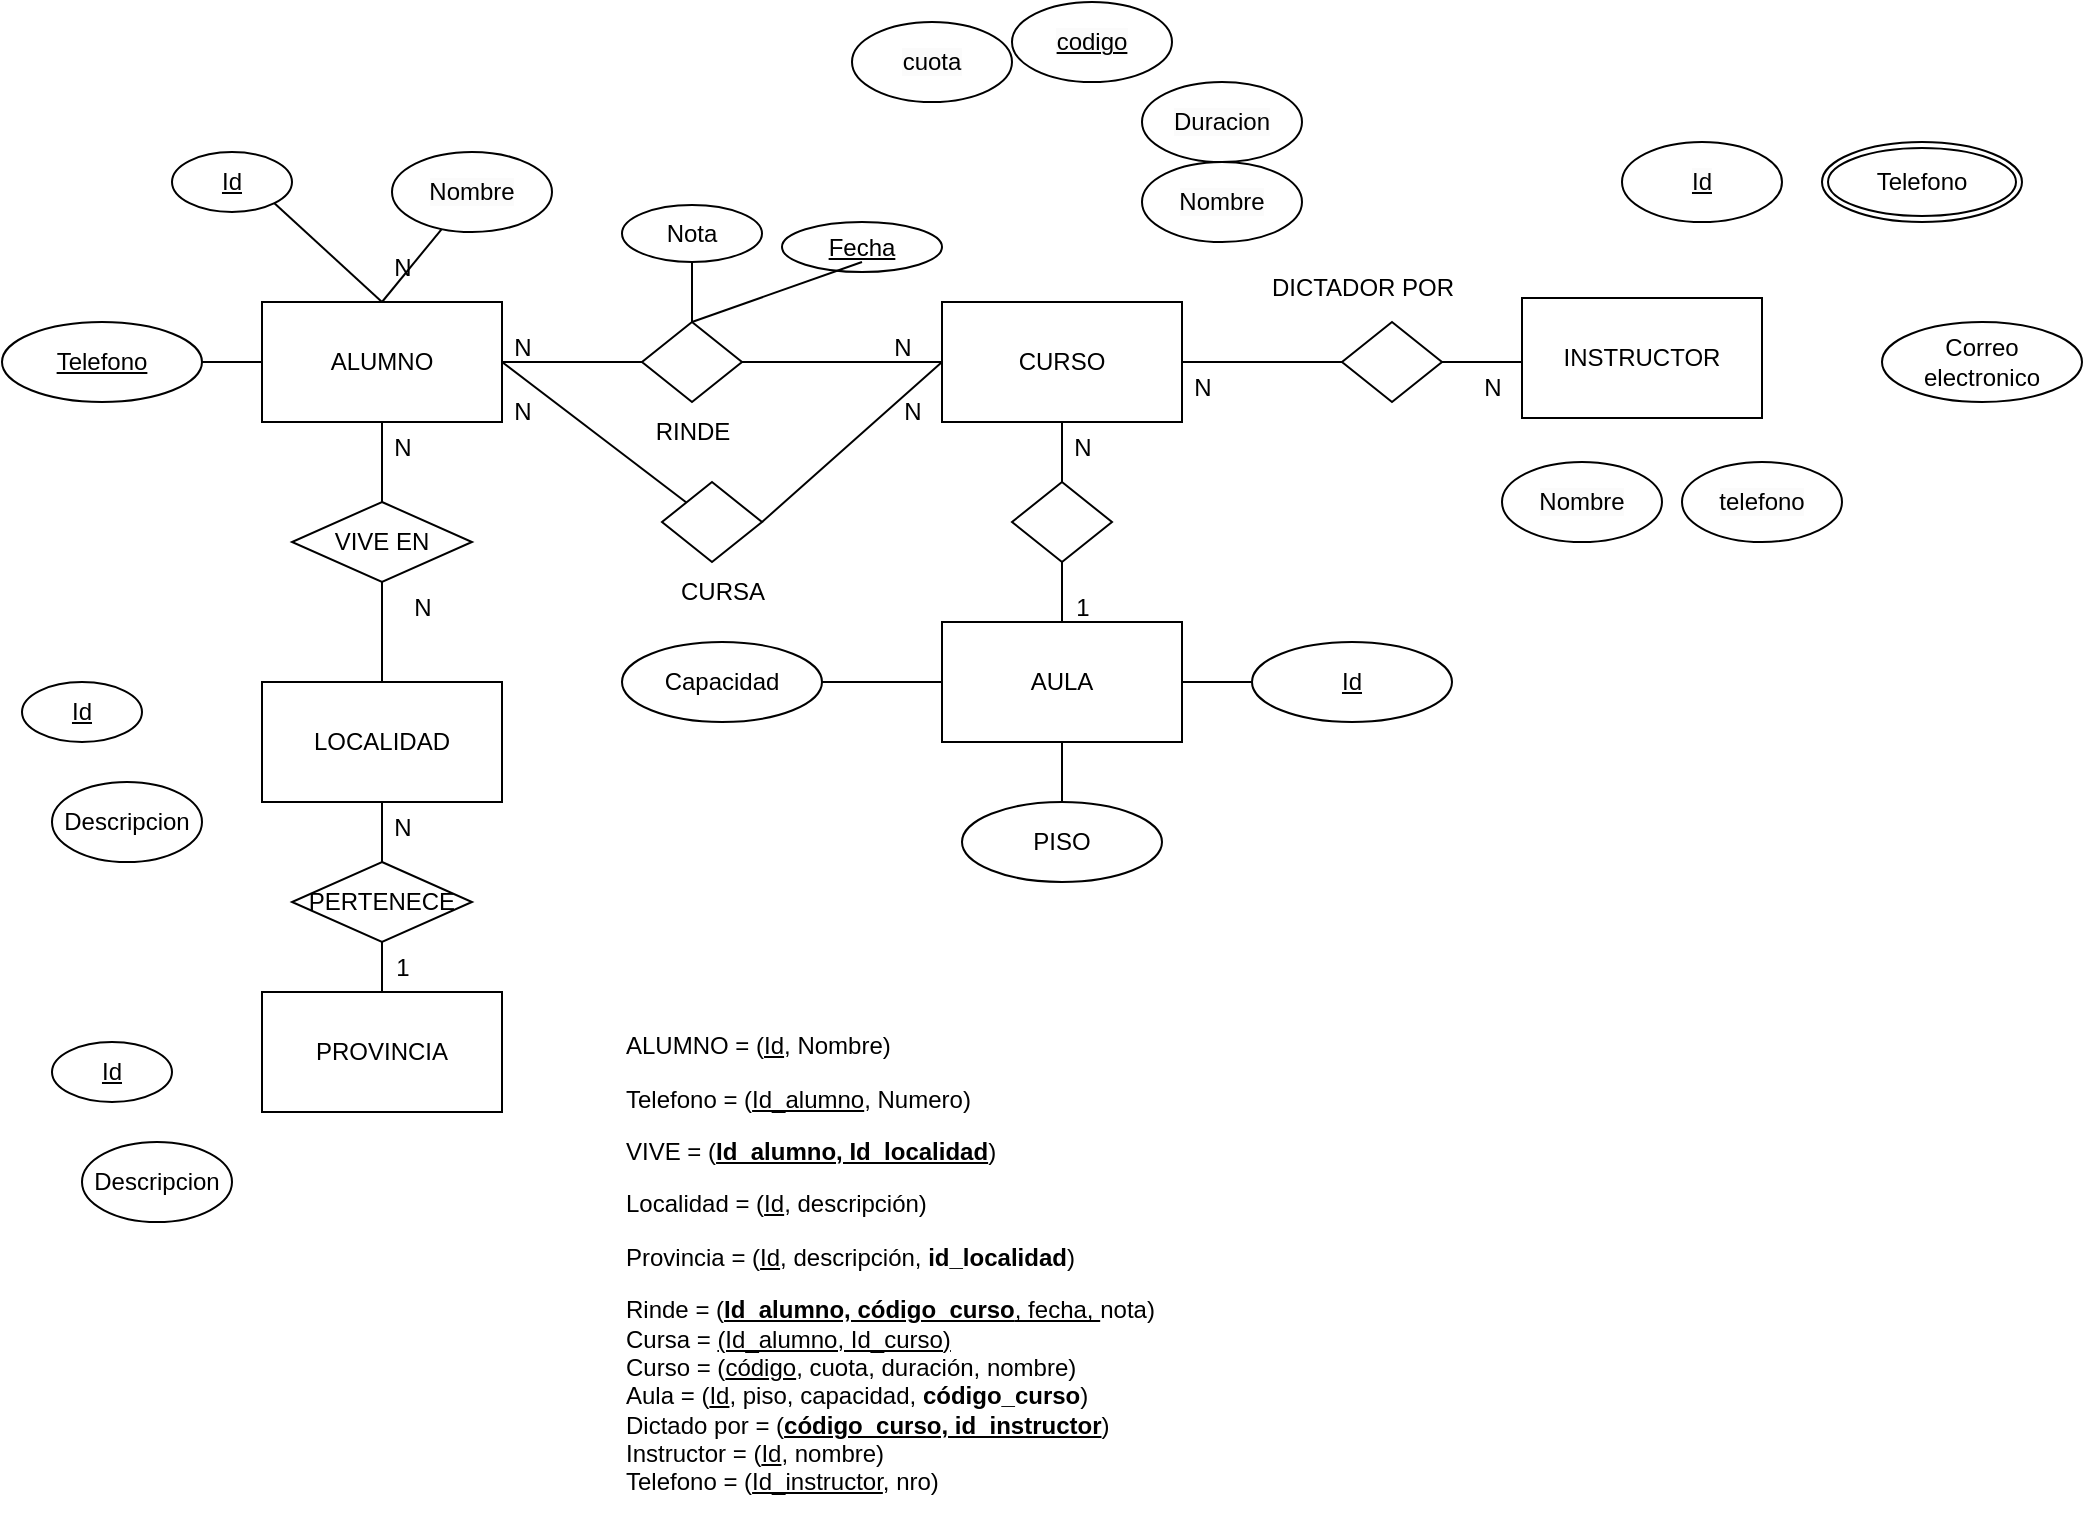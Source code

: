 <mxfile version="21.2.1" type="device">
  <diagram name="Página-1" id="encAISU7flxPcGQpS7jm">
    <mxGraphModel dx="1781" dy="584" grid="1" gridSize="10" guides="1" tooltips="1" connect="1" arrows="1" fold="1" page="1" pageScale="1" pageWidth="827" pageHeight="1169" math="0" shadow="0">
      <root>
        <mxCell id="0" />
        <mxCell id="1" parent="0" />
        <mxCell id="7ZLixm811Vy6vhKqSGCK-1" value="ALUMNO" style="rounded=0;whiteSpace=wrap;html=1;" parent="1" vertex="1">
          <mxGeometry x="60" y="180" width="120" height="60" as="geometry" />
        </mxCell>
        <mxCell id="7ZLixm811Vy6vhKqSGCK-2" value="CURSO" style="rounded=0;whiteSpace=wrap;html=1;" parent="1" vertex="1">
          <mxGeometry x="400" y="180" width="120" height="60" as="geometry" />
        </mxCell>
        <mxCell id="7ZLixm811Vy6vhKqSGCK-6" value="&lt;span style=&quot;color: rgb(0, 0, 0); font-family: Helvetica; font-size: 12px; font-style: normal; font-variant-ligatures: normal; font-variant-caps: normal; font-weight: 400; letter-spacing: normal; orphans: 2; text-align: center; text-indent: 0px; text-transform: none; widows: 2; word-spacing: 0px; -webkit-text-stroke-width: 0px; background-color: rgb(251, 251, 251); text-decoration-thickness: initial; text-decoration-style: initial; text-decoration-color: initial; float: none; display: inline !important;&quot;&gt;Nombre&lt;/span&gt;" style="ellipse;whiteSpace=wrap;html=1;" parent="1" vertex="1">
          <mxGeometry x="125" y="105" width="80" height="40" as="geometry" />
        </mxCell>
        <mxCell id="7ZLixm811Vy6vhKqSGCK-8" value="&lt;u&gt;Id&lt;/u&gt;" style="ellipse;whiteSpace=wrap;html=1;" parent="1" vertex="1">
          <mxGeometry x="15" y="105" width="60" height="30" as="geometry" />
        </mxCell>
        <mxCell id="7ZLixm811Vy6vhKqSGCK-9" value="" style="rhombus;whiteSpace=wrap;html=1;" parent="1" vertex="1">
          <mxGeometry x="260" y="270" width="50" height="40" as="geometry" />
        </mxCell>
        <mxCell id="7ZLixm811Vy6vhKqSGCK-10" value="" style="endArrow=none;html=1;rounded=0;exitX=1;exitY=0.5;exitDx=0;exitDy=0;" parent="1" source="7ZLixm811Vy6vhKqSGCK-1" target="7ZLixm811Vy6vhKqSGCK-9" edge="1">
          <mxGeometry width="50" height="50" relative="1" as="geometry">
            <mxPoint x="390" y="340" as="sourcePoint" />
            <mxPoint x="440" y="290" as="targetPoint" />
          </mxGeometry>
        </mxCell>
        <mxCell id="7ZLixm811Vy6vhKqSGCK-11" value="" style="endArrow=none;html=1;rounded=0;entryX=0;entryY=0.5;entryDx=0;entryDy=0;exitX=1;exitY=0.5;exitDx=0;exitDy=0;" parent="1" source="7ZLixm811Vy6vhKqSGCK-9" target="7ZLixm811Vy6vhKqSGCK-2" edge="1">
          <mxGeometry width="50" height="50" relative="1" as="geometry">
            <mxPoint x="390" y="340" as="sourcePoint" />
            <mxPoint x="440" y="290" as="targetPoint" />
          </mxGeometry>
        </mxCell>
        <mxCell id="7ZLixm811Vy6vhKqSGCK-12" value="CURSA" style="text;html=1;align=center;verticalAlign=middle;resizable=0;points=[];autosize=1;strokeColor=none;fillColor=none;" parent="1" vertex="1">
          <mxGeometry x="255" y="310" width="70" height="30" as="geometry" />
        </mxCell>
        <mxCell id="7ZLixm811Vy6vhKqSGCK-14" value="" style="rhombus;whiteSpace=wrap;html=1;" parent="1" vertex="1">
          <mxGeometry x="600" y="190" width="50" height="40" as="geometry" />
        </mxCell>
        <mxCell id="7ZLixm811Vy6vhKqSGCK-15" value="" style="endArrow=none;html=1;rounded=0;exitX=1;exitY=0.5;exitDx=0;exitDy=0;" parent="1" target="7ZLixm811Vy6vhKqSGCK-14" edge="1">
          <mxGeometry width="50" height="50" relative="1" as="geometry">
            <mxPoint x="520" y="210" as="sourcePoint" />
            <mxPoint x="780" y="290" as="targetPoint" />
          </mxGeometry>
        </mxCell>
        <mxCell id="7ZLixm811Vy6vhKqSGCK-16" value="" style="endArrow=none;html=1;rounded=0;entryX=0;entryY=0.5;entryDx=0;entryDy=0;exitX=1;exitY=0.5;exitDx=0;exitDy=0;" parent="1" source="7ZLixm811Vy6vhKqSGCK-14" edge="1">
          <mxGeometry width="50" height="50" relative="1" as="geometry">
            <mxPoint x="730" y="340" as="sourcePoint" />
            <mxPoint x="740" y="210" as="targetPoint" />
          </mxGeometry>
        </mxCell>
        <mxCell id="7ZLixm811Vy6vhKqSGCK-17" value="INSTRUCTOR" style="rounded=0;whiteSpace=wrap;html=1;" parent="1" vertex="1">
          <mxGeometry x="690" y="178" width="120" height="60" as="geometry" />
        </mxCell>
        <mxCell id="7ZLixm811Vy6vhKqSGCK-18" value="N" style="text;html=1;align=center;verticalAlign=middle;resizable=0;points=[];autosize=1;strokeColor=none;fillColor=none;" parent="1" vertex="1">
          <mxGeometry x="175" y="220" width="30" height="30" as="geometry" />
        </mxCell>
        <mxCell id="7ZLixm811Vy6vhKqSGCK-19" value="N" style="text;html=1;align=center;verticalAlign=middle;resizable=0;points=[];autosize=1;strokeColor=none;fillColor=none;" parent="1" vertex="1">
          <mxGeometry x="370" y="220" width="30" height="30" as="geometry" />
        </mxCell>
        <mxCell id="7ZLixm811Vy6vhKqSGCK-20" value="N" style="text;html=1;align=center;verticalAlign=middle;resizable=0;points=[];autosize=1;strokeColor=none;fillColor=none;" parent="1" vertex="1">
          <mxGeometry x="515" y="208" width="30" height="30" as="geometry" />
        </mxCell>
        <mxCell id="7ZLixm811Vy6vhKqSGCK-21" value="N" style="text;html=1;align=center;verticalAlign=middle;resizable=0;points=[];autosize=1;strokeColor=none;fillColor=none;" parent="1" vertex="1">
          <mxGeometry x="660" y="208" width="30" height="30" as="geometry" />
        </mxCell>
        <mxCell id="7ZLixm811Vy6vhKqSGCK-22" value="&lt;span style=&quot;color: rgb(0, 0, 0); font-family: Helvetica; font-size: 12px; font-style: normal; font-variant-ligatures: normal; font-variant-caps: normal; font-weight: 400; letter-spacing: normal; orphans: 2; text-align: center; text-indent: 0px; text-transform: none; widows: 2; word-spacing: 0px; -webkit-text-stroke-width: 0px; background-color: rgb(251, 251, 251); text-decoration-thickness: initial; text-decoration-style: initial; text-decoration-color: initial; float: none; display: inline !important;&quot;&gt;Duracion&lt;/span&gt;" style="ellipse;whiteSpace=wrap;html=1;" parent="1" vertex="1">
          <mxGeometry x="500" y="70" width="80" height="40" as="geometry" />
        </mxCell>
        <mxCell id="7ZLixm811Vy6vhKqSGCK-23" value="&lt;span style=&quot;color: rgb(0, 0, 0); font-family: Helvetica; font-size: 12px; font-style: normal; font-variant-ligatures: normal; font-variant-caps: normal; font-weight: 400; letter-spacing: normal; orphans: 2; text-align: center; text-indent: 0px; text-transform: none; widows: 2; word-spacing: 0px; -webkit-text-stroke-width: 0px; background-color: rgb(251, 251, 251); text-decoration-thickness: initial; text-decoration-style: initial; text-decoration-color: initial; float: none; display: inline !important;&quot;&gt;&lt;u&gt;codigo&lt;/u&gt;&lt;/span&gt;" style="ellipse;whiteSpace=wrap;html=1;" parent="1" vertex="1">
          <mxGeometry x="435" y="30" width="80" height="40" as="geometry" />
        </mxCell>
        <mxCell id="7ZLixm811Vy6vhKqSGCK-24" value="&lt;span style=&quot;color: rgb(0, 0, 0); font-family: Helvetica; font-size: 12px; font-style: normal; font-variant-ligatures: normal; font-variant-caps: normal; font-weight: 400; letter-spacing: normal; orphans: 2; text-align: center; text-indent: 0px; text-transform: none; widows: 2; word-spacing: 0px; -webkit-text-stroke-width: 0px; background-color: rgb(251, 251, 251); text-decoration-thickness: initial; text-decoration-style: initial; text-decoration-color: initial; float: none; display: inline !important;&quot;&gt;Nombre&lt;/span&gt;" style="ellipse;whiteSpace=wrap;html=1;" parent="1" vertex="1">
          <mxGeometry x="500" y="110" width="80" height="40" as="geometry" />
        </mxCell>
        <mxCell id="7ZLixm811Vy6vhKqSGCK-25" value="&lt;span style=&quot;color: rgb(0, 0, 0); font-family: Helvetica; font-size: 12px; font-style: normal; font-variant-ligatures: normal; font-variant-caps: normal; font-weight: 400; letter-spacing: normal; orphans: 2; text-align: center; text-indent: 0px; text-transform: none; widows: 2; word-spacing: 0px; -webkit-text-stroke-width: 0px; background-color: rgb(251, 251, 251); text-decoration-thickness: initial; text-decoration-style: initial; text-decoration-color: initial; float: none; display: inline !important;&quot;&gt;cuota&lt;/span&gt;" style="ellipse;whiteSpace=wrap;html=1;" parent="1" vertex="1">
          <mxGeometry x="355" y="40" width="80" height="40" as="geometry" />
        </mxCell>
        <mxCell id="7ZLixm811Vy6vhKqSGCK-26" value="&lt;span style=&quot;color: rgb(0, 0, 0); font-family: Helvetica; font-size: 12px; font-style: normal; font-variant-ligatures: normal; font-variant-caps: normal; font-weight: 400; letter-spacing: normal; orphans: 2; text-align: center; text-indent: 0px; text-transform: none; widows: 2; word-spacing: 0px; -webkit-text-stroke-width: 0px; background-color: rgb(251, 251, 251); text-decoration-thickness: initial; text-decoration-style: initial; text-decoration-color: initial; float: none; display: inline !important;&quot;&gt;telefono&lt;/span&gt;" style="ellipse;whiteSpace=wrap;html=1;" parent="1" vertex="1">
          <mxGeometry x="770" y="260" width="80" height="40" as="geometry" />
        </mxCell>
        <mxCell id="7ZLixm811Vy6vhKqSGCK-27" value="&lt;span style=&quot;color: rgb(0, 0, 0); font-family: Helvetica; font-size: 12px; font-style: normal; font-variant-ligatures: normal; font-variant-caps: normal; font-weight: 400; letter-spacing: normal; orphans: 2; text-align: center; text-indent: 0px; text-transform: none; widows: 2; word-spacing: 0px; -webkit-text-stroke-width: 0px; background-color: rgb(251, 251, 251); text-decoration-thickness: initial; text-decoration-style: initial; text-decoration-color: initial; float: none; display: inline !important;&quot;&gt;Nombre&lt;/span&gt;" style="ellipse;whiteSpace=wrap;html=1;" parent="1" vertex="1">
          <mxGeometry x="680" y="260" width="80" height="40" as="geometry" />
        </mxCell>
        <mxCell id="7ZLixm811Vy6vhKqSGCK-28" value="&lt;span style=&quot;color: rgb(0, 0, 0); font-family: Helvetica; font-size: 12px; font-style: normal; font-variant-ligatures: normal; font-variant-caps: normal; font-weight: 400; letter-spacing: normal; orphans: 2; text-align: center; text-indent: 0px; text-transform: none; widows: 2; word-spacing: 0px; -webkit-text-stroke-width: 0px; background-color: rgb(251, 251, 251); text-decoration-thickness: initial; text-decoration-style: initial; text-decoration-color: initial; float: none; display: inline !important;&quot;&gt;&lt;u&gt;Id&lt;/u&gt;&lt;/span&gt;" style="ellipse;whiteSpace=wrap;html=1;" parent="1" vertex="1">
          <mxGeometry x="740" y="100" width="80" height="40" as="geometry" />
        </mxCell>
        <mxCell id="7ZLixm811Vy6vhKqSGCK-29" value="DICTADOR POR" style="text;html=1;align=center;verticalAlign=middle;resizable=0;points=[];autosize=1;strokeColor=none;fillColor=none;" parent="1" vertex="1">
          <mxGeometry x="555" y="158" width="110" height="30" as="geometry" />
        </mxCell>
        <mxCell id="7ZLixm811Vy6vhKqSGCK-31" value="" style="endArrow=none;html=1;rounded=0;exitX=1;exitY=0.5;exitDx=0;exitDy=0;" parent="1" target="7ZLixm811Vy6vhKqSGCK-1" edge="1">
          <mxGeometry relative="1" as="geometry">
            <mxPoint x="30" y="210" as="sourcePoint" />
            <mxPoint x="490" y="330" as="targetPoint" />
          </mxGeometry>
        </mxCell>
        <mxCell id="7ZLixm811Vy6vhKqSGCK-34" value="" style="endArrow=none;html=1;rounded=0;entryX=0.5;entryY=0;entryDx=0;entryDy=0;" parent="1" source="7ZLixm811Vy6vhKqSGCK-6" target="7ZLixm811Vy6vhKqSGCK-1" edge="1">
          <mxGeometry relative="1" as="geometry">
            <mxPoint x="330" y="320" as="sourcePoint" />
            <mxPoint x="490" y="320" as="targetPoint" />
          </mxGeometry>
        </mxCell>
        <mxCell id="7ZLixm811Vy6vhKqSGCK-35" value="" style="endArrow=none;html=1;rounded=0;exitX=1;exitY=1;exitDx=0;exitDy=0;entryX=0.5;entryY=0;entryDx=0;entryDy=0;" parent="1" source="7ZLixm811Vy6vhKqSGCK-8" target="7ZLixm811Vy6vhKqSGCK-1" edge="1">
          <mxGeometry relative="1" as="geometry">
            <mxPoint x="330" y="320" as="sourcePoint" />
            <mxPoint x="490" y="320" as="targetPoint" />
          </mxGeometry>
        </mxCell>
        <mxCell id="7ZLixm811Vy6vhKqSGCK-36" value="Telefono" style="ellipse;shape=doubleEllipse;margin=3;whiteSpace=wrap;html=1;align=center;" parent="1" vertex="1">
          <mxGeometry x="840" y="100" width="100" height="40" as="geometry" />
        </mxCell>
        <mxCell id="7ZLixm811Vy6vhKqSGCK-37" value="Correo electronico" style="ellipse;whiteSpace=wrap;html=1;align=center;" parent="1" vertex="1">
          <mxGeometry x="870" y="190" width="100" height="40" as="geometry" />
        </mxCell>
        <mxCell id="7ZLixm811Vy6vhKqSGCK-38" value="Telefono" style="ellipse;whiteSpace=wrap;html=1;align=center;fontStyle=4;" parent="1" vertex="1">
          <mxGeometry x="-70" y="190" width="100" height="40" as="geometry" />
        </mxCell>
        <mxCell id="7ZLixm811Vy6vhKqSGCK-39" value="" style="endArrow=none;html=1;rounded=0;" parent="1" source="7ZLixm811Vy6vhKqSGCK-2" edge="1">
          <mxGeometry relative="1" as="geometry">
            <mxPoint x="320" y="320" as="sourcePoint" />
            <mxPoint x="460" y="280" as="targetPoint" />
          </mxGeometry>
        </mxCell>
        <mxCell id="7ZLixm811Vy6vhKqSGCK-40" value="" style="rhombus;whiteSpace=wrap;html=1;" parent="1" vertex="1">
          <mxGeometry x="435" y="270" width="50" height="40" as="geometry" />
        </mxCell>
        <mxCell id="7ZLixm811Vy6vhKqSGCK-42" value="" style="endArrow=none;html=1;rounded=0;exitX=0.5;exitY=1;exitDx=0;exitDy=0;" parent="1" source="7ZLixm811Vy6vhKqSGCK-40" edge="1">
          <mxGeometry relative="1" as="geometry">
            <mxPoint x="470" y="250" as="sourcePoint" />
            <mxPoint x="460" y="340" as="targetPoint" />
          </mxGeometry>
        </mxCell>
        <mxCell id="7ZLixm811Vy6vhKqSGCK-43" value="AULA" style="rounded=0;whiteSpace=wrap;html=1;" parent="1" vertex="1">
          <mxGeometry x="400" y="340" width="120" height="60" as="geometry" />
        </mxCell>
        <mxCell id="7ZLixm811Vy6vhKqSGCK-44" value="N" style="text;html=1;align=center;verticalAlign=middle;resizable=0;points=[];autosize=1;strokeColor=none;fillColor=none;" parent="1" vertex="1">
          <mxGeometry x="455" y="238" width="30" height="30" as="geometry" />
        </mxCell>
        <mxCell id="7ZLixm811Vy6vhKqSGCK-45" value="1" style="text;html=1;align=center;verticalAlign=middle;resizable=0;points=[];autosize=1;strokeColor=none;fillColor=none;" parent="1" vertex="1">
          <mxGeometry x="455" y="318" width="30" height="30" as="geometry" />
        </mxCell>
        <mxCell id="7ZLixm811Vy6vhKqSGCK-46" value="Capacidad" style="ellipse;whiteSpace=wrap;html=1;align=center;" parent="1" vertex="1">
          <mxGeometry x="240" y="350" width="100" height="40" as="geometry" />
        </mxCell>
        <mxCell id="7ZLixm811Vy6vhKqSGCK-47" value="PISO" style="ellipse;whiteSpace=wrap;html=1;align=center;" parent="1" vertex="1">
          <mxGeometry x="410" y="430" width="100" height="40" as="geometry" />
        </mxCell>
        <mxCell id="7ZLixm811Vy6vhKqSGCK-49" value="&lt;u&gt;Id&lt;/u&gt;" style="ellipse;whiteSpace=wrap;html=1;align=center;" parent="1" vertex="1">
          <mxGeometry x="555" y="350" width="100" height="40" as="geometry" />
        </mxCell>
        <mxCell id="7ZLixm811Vy6vhKqSGCK-50" value="" style="endArrow=none;html=1;rounded=0;exitX=1;exitY=0.5;exitDx=0;exitDy=0;" parent="1" source="7ZLixm811Vy6vhKqSGCK-46" target="7ZLixm811Vy6vhKqSGCK-43" edge="1">
          <mxGeometry relative="1" as="geometry">
            <mxPoint x="320" y="320" as="sourcePoint" />
            <mxPoint x="480" y="320" as="targetPoint" />
          </mxGeometry>
        </mxCell>
        <mxCell id="7ZLixm811Vy6vhKqSGCK-52" value="" style="endArrow=none;html=1;rounded=0;exitX=0.5;exitY=0;exitDx=0;exitDy=0;entryX=0.5;entryY=1;entryDx=0;entryDy=0;" parent="1" source="7ZLixm811Vy6vhKqSGCK-47" target="7ZLixm811Vy6vhKqSGCK-43" edge="1">
          <mxGeometry relative="1" as="geometry">
            <mxPoint x="320" y="320" as="sourcePoint" />
            <mxPoint x="480" y="320" as="targetPoint" />
          </mxGeometry>
        </mxCell>
        <mxCell id="7ZLixm811Vy6vhKqSGCK-53" value="" style="endArrow=none;html=1;rounded=0;entryX=0;entryY=0.5;entryDx=0;entryDy=0;" parent="1" source="7ZLixm811Vy6vhKqSGCK-43" target="7ZLixm811Vy6vhKqSGCK-49" edge="1">
          <mxGeometry relative="1" as="geometry">
            <mxPoint x="320" y="320" as="sourcePoint" />
            <mxPoint x="480" y="320" as="targetPoint" />
          </mxGeometry>
        </mxCell>
        <mxCell id="7ZLixm811Vy6vhKqSGCK-58" value="" style="endArrow=none;html=1;rounded=0;exitX=0.5;exitY=1;exitDx=0;exitDy=0;" parent="1" source="7ZLixm811Vy6vhKqSGCK-1" edge="1">
          <mxGeometry relative="1" as="geometry">
            <mxPoint x="320" y="220" as="sourcePoint" />
            <mxPoint x="120" y="280" as="targetPoint" />
          </mxGeometry>
        </mxCell>
        <mxCell id="7ZLixm811Vy6vhKqSGCK-59" value="VIVE EN" style="shape=rhombus;perimeter=rhombusPerimeter;whiteSpace=wrap;html=1;align=center;" parent="1" vertex="1">
          <mxGeometry x="75" y="280" width="90" height="40" as="geometry" />
        </mxCell>
        <mxCell id="7ZLixm811Vy6vhKqSGCK-60" value="" style="endArrow=none;html=1;rounded=0;entryX=0.5;entryY=1;entryDx=0;entryDy=0;exitX=0.5;exitY=0;exitDx=0;exitDy=0;" parent="1" target="7ZLixm811Vy6vhKqSGCK-59" edge="1" source="7ZLixm811Vy6vhKqSGCK-61">
          <mxGeometry relative="1" as="geometry">
            <mxPoint x="120" y="360" as="sourcePoint" />
            <mxPoint x="130" y="290" as="targetPoint" />
          </mxGeometry>
        </mxCell>
        <mxCell id="7ZLixm811Vy6vhKqSGCK-61" value="LOCALIDAD" style="rounded=0;whiteSpace=wrap;html=1;" parent="1" vertex="1">
          <mxGeometry x="60" y="370" width="120" height="60" as="geometry" />
        </mxCell>
        <mxCell id="7ZLixm811Vy6vhKqSGCK-73" value="N" style="text;html=1;align=center;verticalAlign=middle;resizable=0;points=[];autosize=1;strokeColor=none;fillColor=none;" parent="1" vertex="1">
          <mxGeometry x="115" y="148" width="30" height="30" as="geometry" />
        </mxCell>
        <mxCell id="7ZLixm811Vy6vhKqSGCK-75" value="" style="endArrow=none;html=1;rounded=0;exitX=0.5;exitY=1;exitDx=0;exitDy=0;entryX=0.5;entryY=0;entryDx=0;entryDy=0;" parent="1" edge="1" target="7ZLixm811Vy6vhKqSGCK-76" source="7ZLixm811Vy6vhKqSGCK-61">
          <mxGeometry relative="1" as="geometry">
            <mxPoint x="128" y="436.01" as="sourcePoint" />
            <mxPoint x="120" y="450" as="targetPoint" />
          </mxGeometry>
        </mxCell>
        <mxCell id="7ZLixm811Vy6vhKqSGCK-76" value="PERTENECE" style="shape=rhombus;perimeter=rhombusPerimeter;whiteSpace=wrap;html=1;align=center;" parent="1" vertex="1">
          <mxGeometry x="75" y="460" width="90" height="40" as="geometry" />
        </mxCell>
        <mxCell id="7ZLixm811Vy6vhKqSGCK-78" value="" style="endArrow=none;html=1;rounded=0;entryX=0.5;entryY=1;entryDx=0;entryDy=0;exitX=0.5;exitY=0.083;exitDx=0;exitDy=0;exitPerimeter=0;" parent="1" source="7ZLixm811Vy6vhKqSGCK-79" target="7ZLixm811Vy6vhKqSGCK-76" edge="1">
          <mxGeometry relative="1" as="geometry">
            <mxPoint x="120" y="520" as="sourcePoint" />
            <mxPoint x="130" y="330" as="targetPoint" />
          </mxGeometry>
        </mxCell>
        <mxCell id="7ZLixm811Vy6vhKqSGCK-79" value="PROVINCIA" style="rounded=0;whiteSpace=wrap;html=1;" parent="1" vertex="1">
          <mxGeometry x="60" y="525" width="120" height="60" as="geometry" />
        </mxCell>
        <mxCell id="7ZLixm811Vy6vhKqSGCK-81" value="" style="endArrow=none;html=1;rounded=0;" parent="1" source="7ZLixm811Vy6vhKqSGCK-1" edge="1">
          <mxGeometry relative="1" as="geometry">
            <mxPoint x="320" y="120" as="sourcePoint" />
            <mxPoint x="250" y="210" as="targetPoint" />
          </mxGeometry>
        </mxCell>
        <mxCell id="7ZLixm811Vy6vhKqSGCK-82" value="" style="rhombus;whiteSpace=wrap;html=1;" parent="1" vertex="1">
          <mxGeometry x="250" y="190" width="50" height="40" as="geometry" />
        </mxCell>
        <mxCell id="7ZLixm811Vy6vhKqSGCK-84" value="RINDE" style="text;html=1;align=center;verticalAlign=middle;resizable=0;points=[];autosize=1;strokeColor=none;fillColor=none;" parent="1" vertex="1">
          <mxGeometry x="245" y="230" width="60" height="30" as="geometry" />
        </mxCell>
        <mxCell id="7ZLixm811Vy6vhKqSGCK-85" value="" style="endArrow=none;html=1;rounded=0;exitX=1;exitY=0.5;exitDx=0;exitDy=0;" parent="1" source="7ZLixm811Vy6vhKqSGCK-82" target="7ZLixm811Vy6vhKqSGCK-2" edge="1">
          <mxGeometry relative="1" as="geometry">
            <mxPoint x="320" y="120" as="sourcePoint" />
            <mxPoint x="480" y="120" as="targetPoint" />
          </mxGeometry>
        </mxCell>
        <mxCell id="7ZLixm811Vy6vhKqSGCK-86" value="N" style="text;html=1;align=center;verticalAlign=middle;resizable=0;points=[];autosize=1;strokeColor=none;fillColor=none;" parent="1" vertex="1">
          <mxGeometry x="175" y="188" width="30" height="30" as="geometry" />
        </mxCell>
        <mxCell id="7ZLixm811Vy6vhKqSGCK-87" value="N" style="text;html=1;align=center;verticalAlign=middle;resizable=0;points=[];autosize=1;strokeColor=none;fillColor=none;" parent="1" vertex="1">
          <mxGeometry x="365" y="188" width="30" height="30" as="geometry" />
        </mxCell>
        <mxCell id="nnJiqm5LS891x8uS15BC-1" value="N" style="text;html=1;align=center;verticalAlign=middle;resizable=0;points=[];autosize=1;strokeColor=none;fillColor=none;" vertex="1" parent="1">
          <mxGeometry x="115" y="238" width="30" height="30" as="geometry" />
        </mxCell>
        <mxCell id="nnJiqm5LS891x8uS15BC-2" value="N" style="text;html=1;align=center;verticalAlign=middle;resizable=0;points=[];autosize=1;strokeColor=none;fillColor=none;" vertex="1" parent="1">
          <mxGeometry x="125" y="318" width="30" height="30" as="geometry" />
        </mxCell>
        <mxCell id="nnJiqm5LS891x8uS15BC-7" value="Descripcion" style="ellipse;whiteSpace=wrap;html=1;" vertex="1" parent="1">
          <mxGeometry x="-45" y="420" width="75" height="40" as="geometry" />
        </mxCell>
        <mxCell id="nnJiqm5LS891x8uS15BC-8" value="&lt;u&gt;Id&lt;/u&gt;" style="ellipse;whiteSpace=wrap;html=1;" vertex="1" parent="1">
          <mxGeometry x="-60" y="370" width="60" height="30" as="geometry" />
        </mxCell>
        <mxCell id="nnJiqm5LS891x8uS15BC-9" value="Descripcion" style="ellipse;whiteSpace=wrap;html=1;" vertex="1" parent="1">
          <mxGeometry x="-30" y="600" width="75" height="40" as="geometry" />
        </mxCell>
        <mxCell id="nnJiqm5LS891x8uS15BC-10" value="&lt;u&gt;Id&lt;/u&gt;" style="ellipse;whiteSpace=wrap;html=1;" vertex="1" parent="1">
          <mxGeometry x="-45" y="550" width="60" height="30" as="geometry" />
        </mxCell>
        <mxCell id="nnJiqm5LS891x8uS15BC-14" value="1" style="text;html=1;align=center;verticalAlign=middle;resizable=0;points=[];autosize=1;strokeColor=none;fillColor=none;" vertex="1" parent="1">
          <mxGeometry x="115" y="498" width="30" height="30" as="geometry" />
        </mxCell>
        <mxCell id="nnJiqm5LS891x8uS15BC-17" value="N" style="text;html=1;align=center;verticalAlign=middle;resizable=0;points=[];autosize=1;strokeColor=none;fillColor=none;" vertex="1" parent="1">
          <mxGeometry x="115" y="428" width="30" height="30" as="geometry" />
        </mxCell>
        <mxCell id="nnJiqm5LS891x8uS15BC-20" value="Nota" style="ellipse;whiteSpace=wrap;html=1;align=center;" vertex="1" parent="1">
          <mxGeometry x="240" y="131.5" width="70" height="28.5" as="geometry" />
        </mxCell>
        <mxCell id="nnJiqm5LS891x8uS15BC-21" value="&lt;u&gt;Fecha&lt;/u&gt;" style="ellipse;whiteSpace=wrap;html=1;align=center;" vertex="1" parent="1">
          <mxGeometry x="320" y="140" width="80" height="25" as="geometry" />
        </mxCell>
        <mxCell id="nnJiqm5LS891x8uS15BC-22" value="" style="endArrow=none;html=1;rounded=0;entryX=0.5;entryY=0;entryDx=0;entryDy=0;" edge="1" parent="1" target="7ZLixm811Vy6vhKqSGCK-82">
          <mxGeometry relative="1" as="geometry">
            <mxPoint x="360" y="160" as="sourcePoint" />
            <mxPoint x="430" y="210" as="targetPoint" />
          </mxGeometry>
        </mxCell>
        <mxCell id="nnJiqm5LS891x8uS15BC-23" value="" style="endArrow=none;html=1;rounded=0;exitX=0.5;exitY=1;exitDx=0;exitDy=0;" edge="1" parent="1" source="nnJiqm5LS891x8uS15BC-20" target="7ZLixm811Vy6vhKqSGCK-82">
          <mxGeometry relative="1" as="geometry">
            <mxPoint x="270" y="210" as="sourcePoint" />
            <mxPoint x="430" y="210" as="targetPoint" />
          </mxGeometry>
        </mxCell>
        <mxCell id="nnJiqm5LS891x8uS15BC-28" value="&lt;p class=&quot;MsoNormal&quot;&gt;ALUMNO = (&lt;u&gt;Id&lt;/u&gt;, Nombre)&lt;/p&gt;&lt;p class=&quot;MsoNormal&quot;&gt;&lt;span style=&quot;background-color: initial;&quot;&gt;Telefono = (&lt;/span&gt;&lt;u style=&quot;background-color: initial;&quot;&gt;Id_alumno&lt;/u&gt;&lt;span style=&quot;background-color: initial;&quot;&gt;, Numero)&lt;/span&gt;&lt;/p&gt;&lt;span style=&quot;background-color: initial;&quot;&gt;VIVE = (&lt;/span&gt;&lt;b style=&quot;background-color: initial;&quot;&gt;&lt;u&gt;Id_alumno, Id_localidad&lt;/u&gt;&lt;/b&gt;&lt;span style=&quot;background-color: initial;&quot;&gt;)&lt;/span&gt;&lt;br&gt;&lt;p class=&quot;MsoNormal&quot;&gt;Localidad = (&lt;u&gt;Id&lt;/u&gt;, descripción)&lt;/p&gt;&lt;p class=&quot;MsoNormal&quot;&gt;Provincia = (&lt;u&gt;Id&lt;/u&gt;, descripción, &lt;b&gt;id_localidad&lt;/b&gt;)&lt;/p&gt;&lt;span style=&quot;background-color: initial;&quot;&gt;Rinde = (&lt;/span&gt;&lt;b style=&quot;background-color: initial;&quot;&gt;&lt;u&gt;Id_alumno, código_curso&lt;/u&gt;&lt;/b&gt;&lt;u style=&quot;background-color: initial;&quot;&gt;, fecha, &lt;/u&gt;&lt;span style=&quot;background-color: initial;&quot;&gt;nota)&lt;br&gt;&lt;/span&gt;&lt;span style=&quot;background-color: initial;&quot;&gt;Cursa = &lt;/span&gt;&lt;u style=&quot;background-color: initial;&quot;&gt;(Id_alumno, Id_curso)&lt;/u&gt;&lt;span style=&quot;background-color: initial;&quot;&gt;&lt;br&gt;&lt;/span&gt;&lt;span style=&quot;background-color: initial;&quot;&gt;Curso = (&lt;/span&gt;&lt;u style=&quot;background-color: initial;&quot;&gt;código&lt;/u&gt;&lt;span style=&quot;background-color: initial;&quot;&gt;, cuota, duración, nombre)&lt;/span&gt;&lt;br&gt;&lt;span style=&quot;background-color: initial;&quot;&gt;Aula = (&lt;/span&gt;&lt;u style=&quot;background-color: initial;&quot;&gt;Id&lt;/u&gt;&lt;span style=&quot;background-color: initial;&quot;&gt;, piso, capacidad, &lt;/span&gt;&lt;b style=&quot;background-color: initial;&quot;&gt;código_curso&lt;/b&gt;&lt;span style=&quot;background-color: initial;&quot;&gt;)&lt;/span&gt;&lt;br&gt;&lt;span style=&quot;background-color: initial;&quot;&gt;Dictado por = (&lt;/span&gt;&lt;b style=&quot;background-color: initial;&quot;&gt;&lt;u&gt;código_curso, id_instructor&lt;/u&gt;&lt;/b&gt;&lt;span style=&quot;background-color: initial;&quot;&gt;)&lt;/span&gt;&lt;br&gt;&lt;span style=&quot;background-color: initial;&quot;&gt;Instructor = (&lt;/span&gt;&lt;u style=&quot;background-color: initial;&quot;&gt;Id&lt;/u&gt;&lt;span style=&quot;background-color: initial;&quot;&gt;, nombre)&lt;/span&gt;&lt;br&gt;&lt;span style=&quot;background-color: initial;&quot;&gt;Telefono = (&lt;/span&gt;&lt;u style=&quot;background-color: initial;&quot;&gt;Id_instructor&lt;/u&gt;&lt;span style=&quot;background-color: initial;&quot;&gt;, nro)&lt;/span&gt;" style="text;html=1;align=left;verticalAlign=middle;resizable=0;points=[];autosize=1;strokeColor=none;fillColor=none;" vertex="1" parent="1">
          <mxGeometry x="240" y="525" width="290" height="260" as="geometry" />
        </mxCell>
      </root>
    </mxGraphModel>
  </diagram>
</mxfile>
